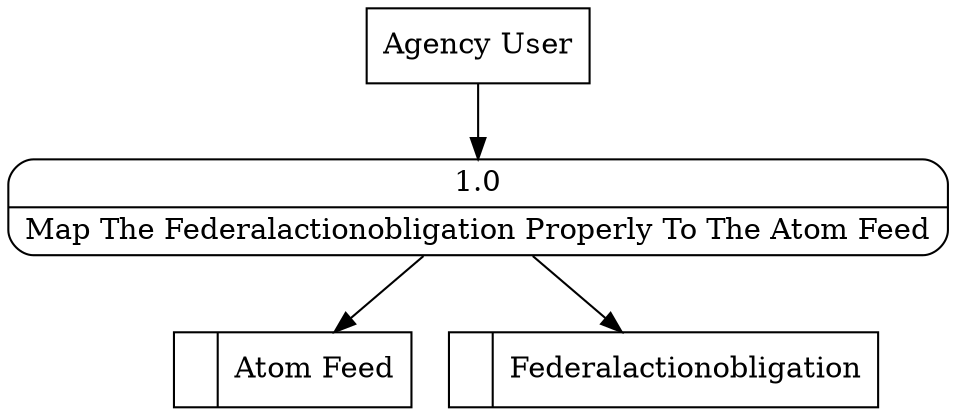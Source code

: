 digraph dfd2{ 
node[shape=record]
200 [label="<f0>  |<f1> Atom Feed " ];
201 [label="<f0>  |<f1> Federalactionobligation " ];
202 [label="Agency User" shape=box];
203 [label="{<f0> 1.0|<f1> Map The Federalactionobligation Properly To The Atom Feed }" shape=Mrecord];
202 -> 203
203 -> 201
203 -> 200
}